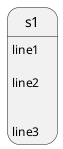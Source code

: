 {
  "sha1": "cxu0bwirtj2qwgqqxze1dhtpw1heh38",
  "insertion": {
    "when": "2024-11-23T15:35:39.170Z",
    "url": "https://forum.plantuml.net/13071/newline-in-state-diagrams-is-inconsistent",
    "user": "The-Lum"
  }
}
@startuml
state s1
s1 : line1
s1 : \nline2
s1 : \n\nline3
@enduml
